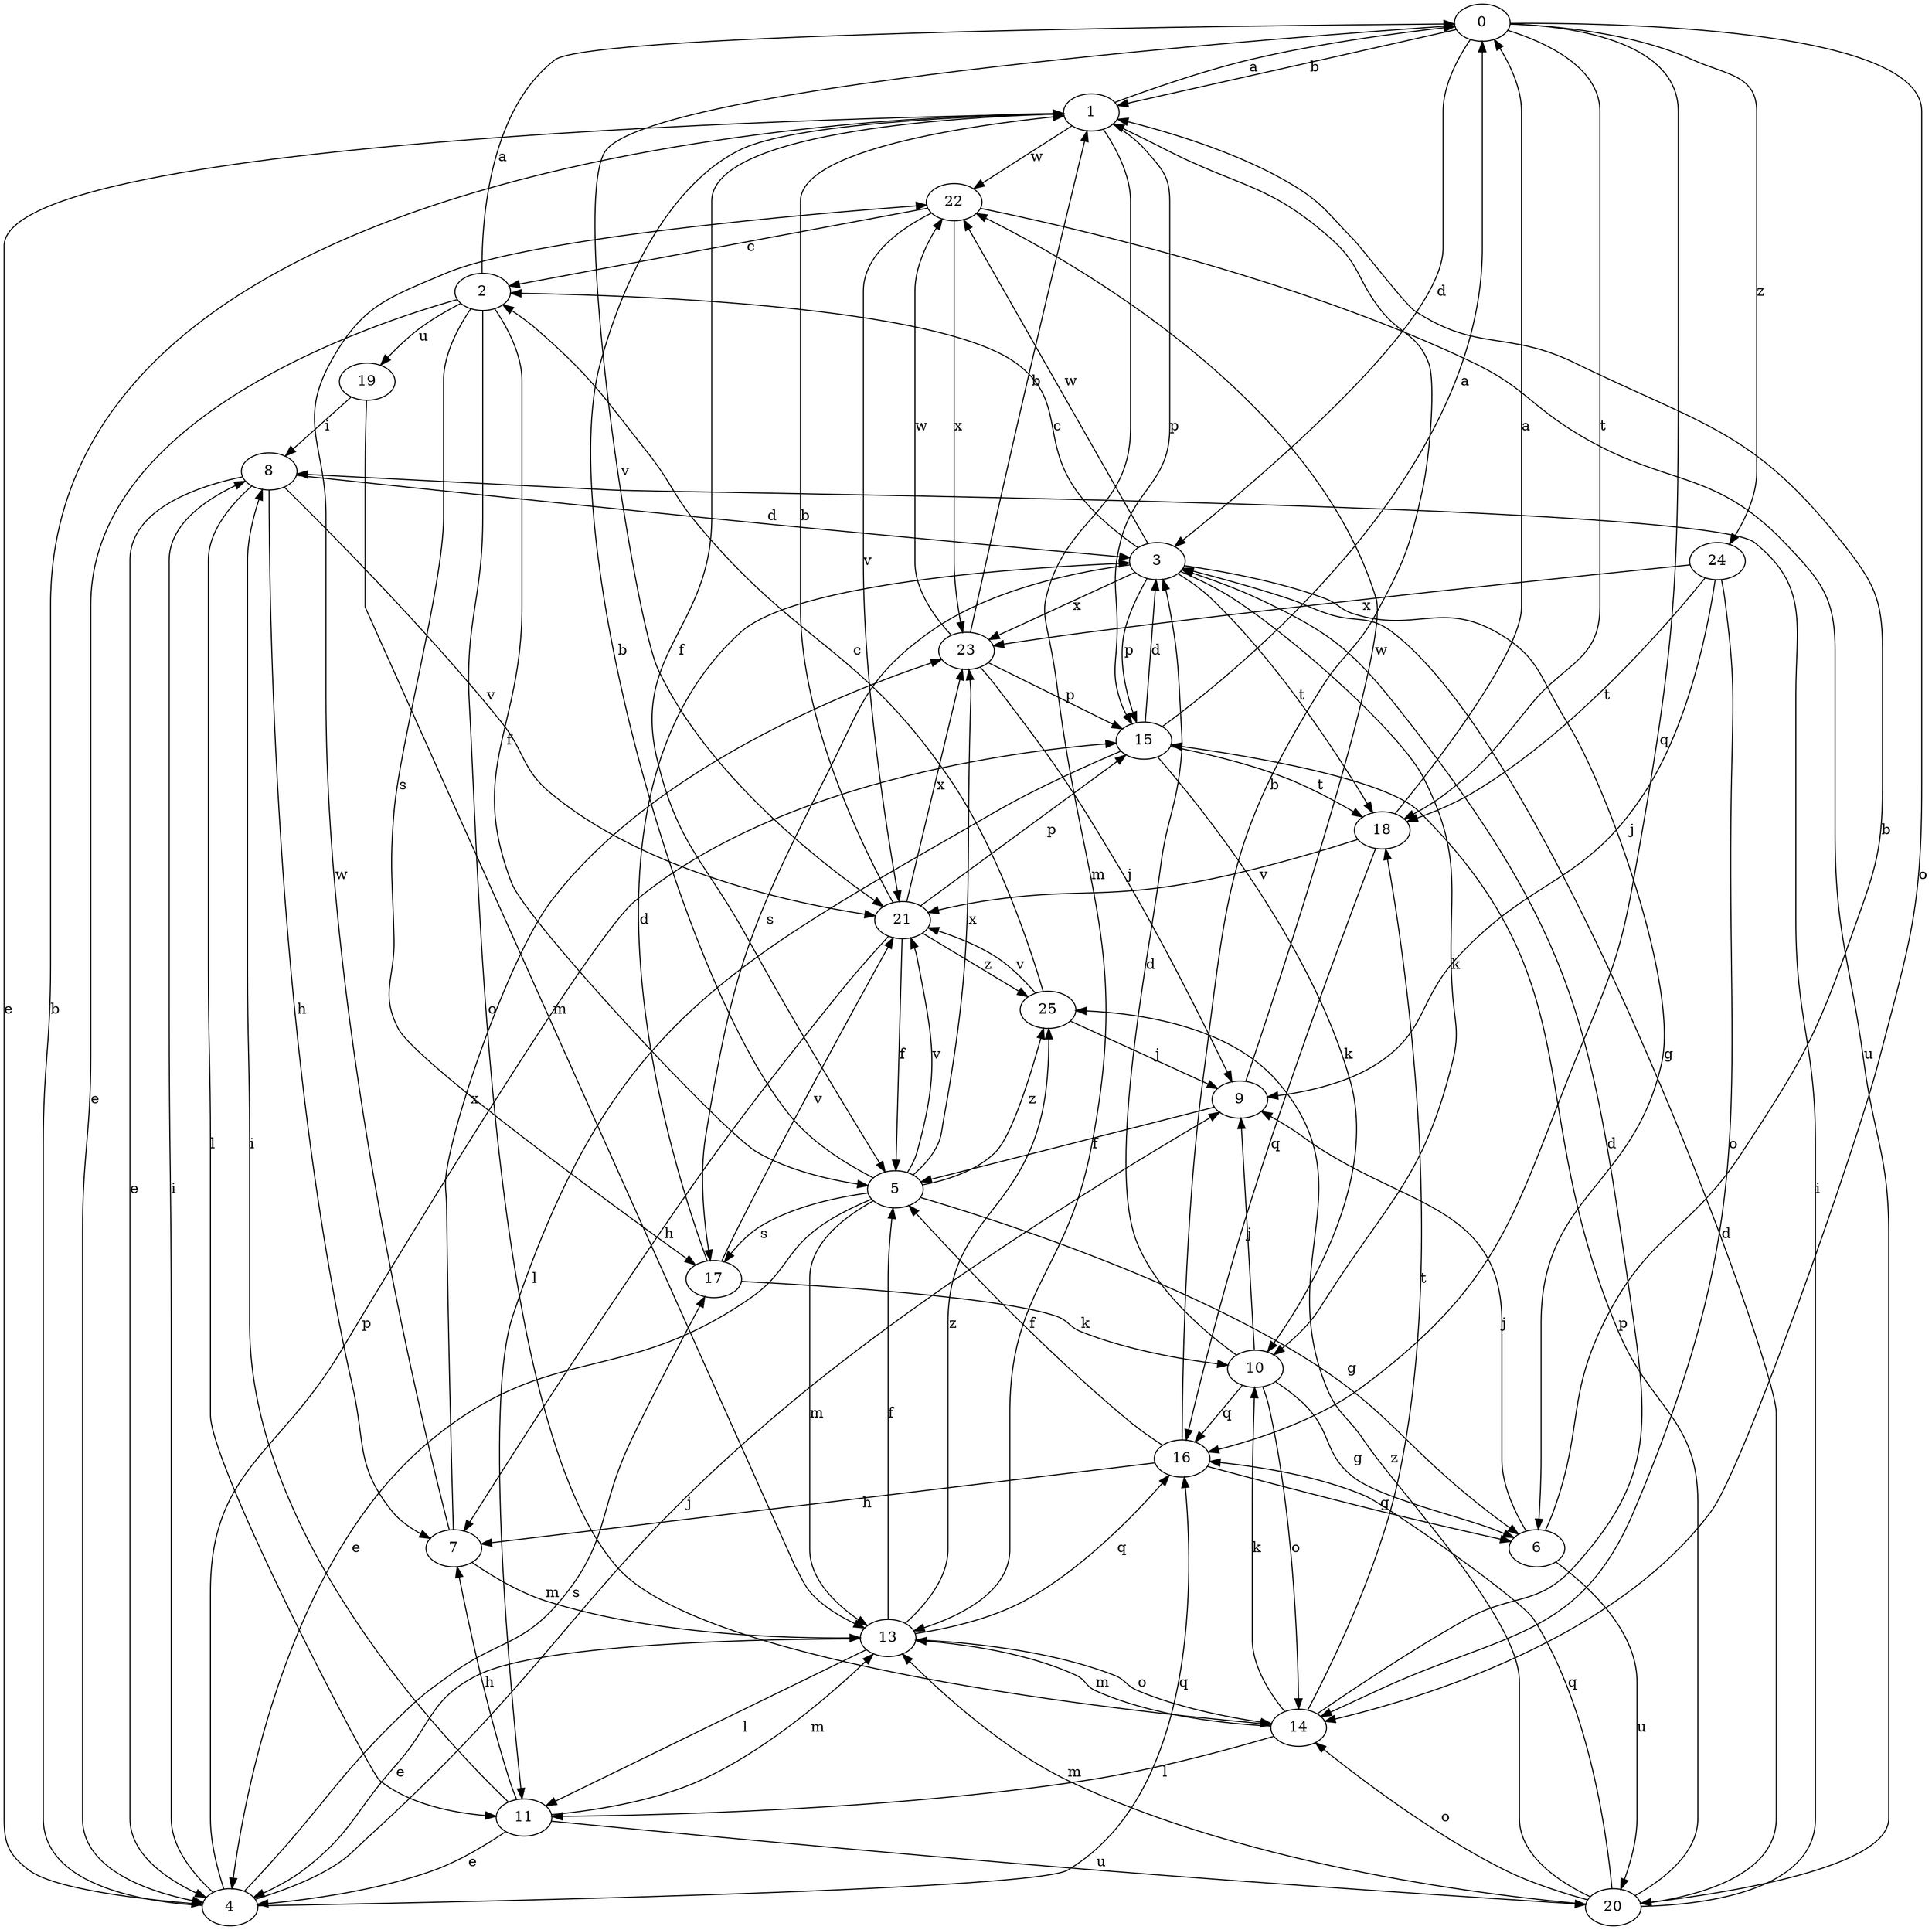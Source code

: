 strict digraph  {
0;
1;
2;
3;
4;
5;
6;
7;
8;
9;
10;
11;
13;
14;
15;
16;
17;
18;
19;
20;
21;
22;
23;
24;
25;
0 -> 1  [label=b];
0 -> 3  [label=d];
0 -> 14  [label=o];
0 -> 16  [label=q];
0 -> 18  [label=t];
0 -> 21  [label=v];
0 -> 24  [label=z];
1 -> 0  [label=a];
1 -> 4  [label=e];
1 -> 5  [label=f];
1 -> 13  [label=m];
1 -> 15  [label=p];
1 -> 22  [label=w];
2 -> 0  [label=a];
2 -> 4  [label=e];
2 -> 5  [label=f];
2 -> 14  [label=o];
2 -> 17  [label=s];
2 -> 19  [label=u];
3 -> 2  [label=c];
3 -> 6  [label=g];
3 -> 10  [label=k];
3 -> 15  [label=p];
3 -> 17  [label=s];
3 -> 18  [label=t];
3 -> 22  [label=w];
3 -> 23  [label=x];
4 -> 1  [label=b];
4 -> 8  [label=i];
4 -> 9  [label=j];
4 -> 15  [label=p];
4 -> 16  [label=q];
4 -> 17  [label=s];
5 -> 1  [label=b];
5 -> 4  [label=e];
5 -> 6  [label=g];
5 -> 13  [label=m];
5 -> 17  [label=s];
5 -> 21  [label=v];
5 -> 23  [label=x];
5 -> 25  [label=z];
6 -> 1  [label=b];
6 -> 9  [label=j];
6 -> 20  [label=u];
7 -> 13  [label=m];
7 -> 22  [label=w];
7 -> 23  [label=x];
8 -> 3  [label=d];
8 -> 4  [label=e];
8 -> 7  [label=h];
8 -> 11  [label=l];
8 -> 21  [label=v];
9 -> 5  [label=f];
9 -> 22  [label=w];
10 -> 3  [label=d];
10 -> 6  [label=g];
10 -> 9  [label=j];
10 -> 14  [label=o];
10 -> 16  [label=q];
11 -> 4  [label=e];
11 -> 7  [label=h];
11 -> 8  [label=i];
11 -> 13  [label=m];
11 -> 20  [label=u];
13 -> 4  [label=e];
13 -> 5  [label=f];
13 -> 11  [label=l];
13 -> 14  [label=o];
13 -> 16  [label=q];
13 -> 25  [label=z];
14 -> 3  [label=d];
14 -> 10  [label=k];
14 -> 11  [label=l];
14 -> 13  [label=m];
14 -> 18  [label=t];
15 -> 0  [label=a];
15 -> 3  [label=d];
15 -> 10  [label=k];
15 -> 11  [label=l];
15 -> 18  [label=t];
16 -> 1  [label=b];
16 -> 5  [label=f];
16 -> 6  [label=g];
16 -> 7  [label=h];
17 -> 3  [label=d];
17 -> 10  [label=k];
17 -> 21  [label=v];
18 -> 0  [label=a];
18 -> 16  [label=q];
18 -> 21  [label=v];
19 -> 8  [label=i];
19 -> 13  [label=m];
20 -> 3  [label=d];
20 -> 8  [label=i];
20 -> 13  [label=m];
20 -> 14  [label=o];
20 -> 15  [label=p];
20 -> 16  [label=q];
20 -> 25  [label=z];
21 -> 1  [label=b];
21 -> 5  [label=f];
21 -> 7  [label=h];
21 -> 15  [label=p];
21 -> 23  [label=x];
21 -> 25  [label=z];
22 -> 2  [label=c];
22 -> 20  [label=u];
22 -> 21  [label=v];
22 -> 23  [label=x];
23 -> 1  [label=b];
23 -> 9  [label=j];
23 -> 15  [label=p];
23 -> 22  [label=w];
24 -> 9  [label=j];
24 -> 14  [label=o];
24 -> 18  [label=t];
24 -> 23  [label=x];
25 -> 2  [label=c];
25 -> 9  [label=j];
25 -> 21  [label=v];
}
